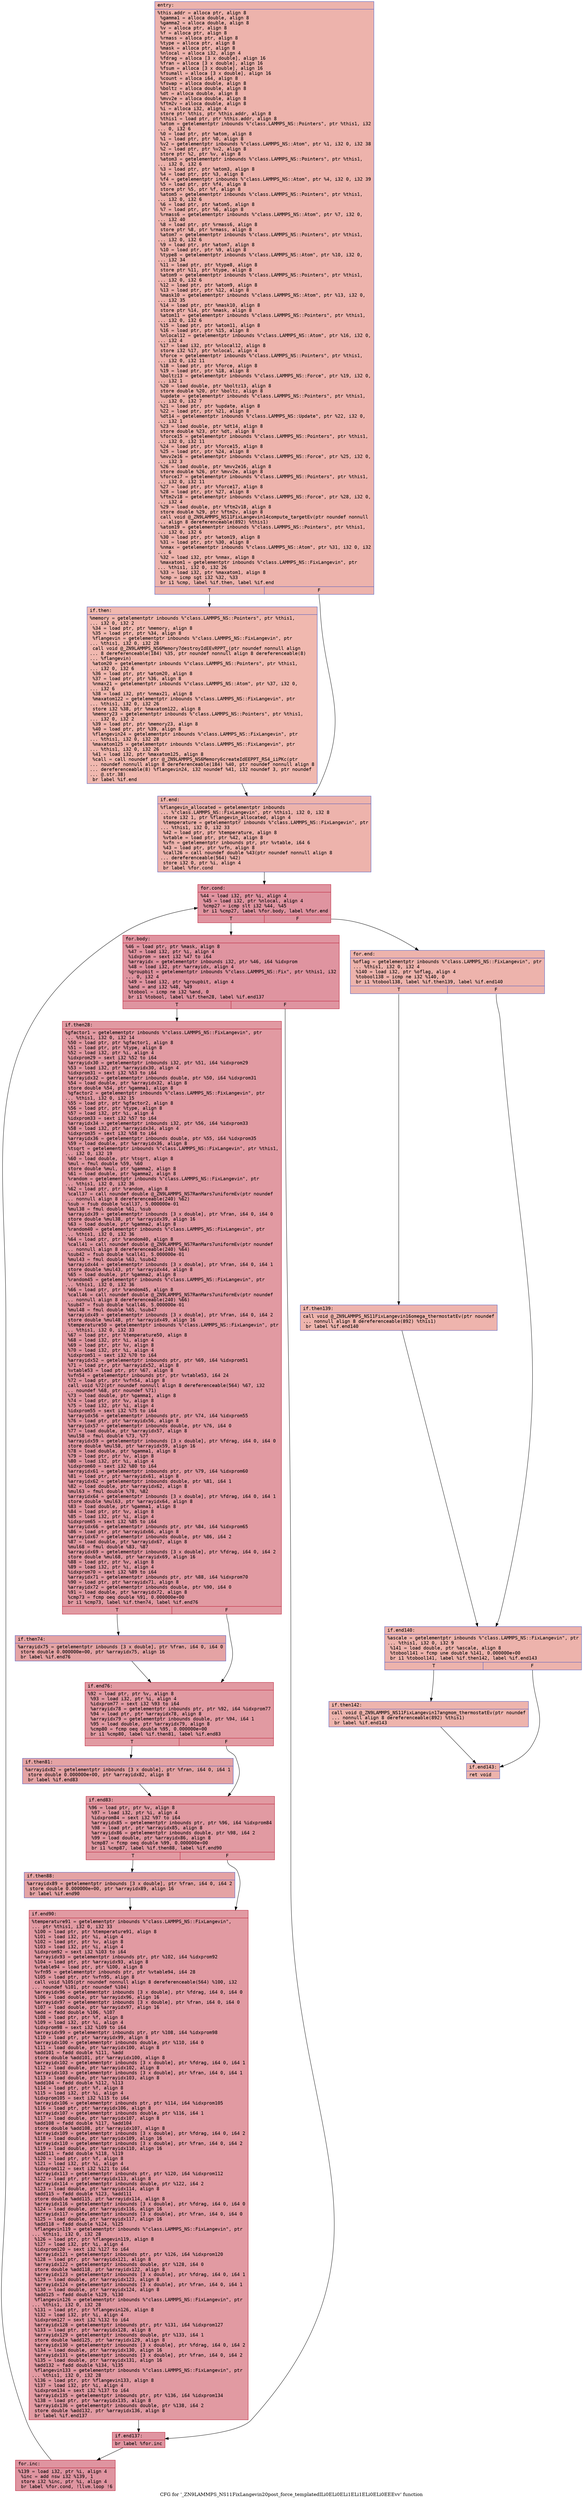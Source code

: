 digraph "CFG for '_ZN9LAMMPS_NS11FixLangevin20post_force_templatedILi0ELi0ELi1ELi1ELi0ELi0EEEvv' function" {
	label="CFG for '_ZN9LAMMPS_NS11FixLangevin20post_force_templatedILi0ELi0ELi1ELi1ELi0ELi0EEEvv' function";

	Node0x55e6b2248e60 [shape=record,color="#3d50c3ff", style=filled, fillcolor="#d6524470" fontname="Courier",label="{entry:\l|  %this.addr = alloca ptr, align 8\l  %gamma1 = alloca double, align 8\l  %gamma2 = alloca double, align 8\l  %v = alloca ptr, align 8\l  %f = alloca ptr, align 8\l  %rmass = alloca ptr, align 8\l  %type = alloca ptr, align 8\l  %mask = alloca ptr, align 8\l  %nlocal = alloca i32, align 4\l  %fdrag = alloca [3 x double], align 16\l  %fran = alloca [3 x double], align 16\l  %fsum = alloca [3 x double], align 16\l  %fsumall = alloca [3 x double], align 16\l  %count = alloca i64, align 8\l  %fswap = alloca double, align 8\l  %boltz = alloca double, align 8\l  %dt = alloca double, align 8\l  %mvv2e = alloca double, align 8\l  %ftm2v = alloca double, align 8\l  %i = alloca i32, align 4\l  store ptr %this, ptr %this.addr, align 8\l  %this1 = load ptr, ptr %this.addr, align 8\l  %atom = getelementptr inbounds %\"class.LAMMPS_NS::Pointers\", ptr %this1, i32\l... 0, i32 6\l  %0 = load ptr, ptr %atom, align 8\l  %1 = load ptr, ptr %0, align 8\l  %v2 = getelementptr inbounds %\"class.LAMMPS_NS::Atom\", ptr %1, i32 0, i32 38\l  %2 = load ptr, ptr %v2, align 8\l  store ptr %2, ptr %v, align 8\l  %atom3 = getelementptr inbounds %\"class.LAMMPS_NS::Pointers\", ptr %this1,\l... i32 0, i32 6\l  %3 = load ptr, ptr %atom3, align 8\l  %4 = load ptr, ptr %3, align 8\l  %f4 = getelementptr inbounds %\"class.LAMMPS_NS::Atom\", ptr %4, i32 0, i32 39\l  %5 = load ptr, ptr %f4, align 8\l  store ptr %5, ptr %f, align 8\l  %atom5 = getelementptr inbounds %\"class.LAMMPS_NS::Pointers\", ptr %this1,\l... i32 0, i32 6\l  %6 = load ptr, ptr %atom5, align 8\l  %7 = load ptr, ptr %6, align 8\l  %rmass6 = getelementptr inbounds %\"class.LAMMPS_NS::Atom\", ptr %7, i32 0,\l... i32 40\l  %8 = load ptr, ptr %rmass6, align 8\l  store ptr %8, ptr %rmass, align 8\l  %atom7 = getelementptr inbounds %\"class.LAMMPS_NS::Pointers\", ptr %this1,\l... i32 0, i32 6\l  %9 = load ptr, ptr %atom7, align 8\l  %10 = load ptr, ptr %9, align 8\l  %type8 = getelementptr inbounds %\"class.LAMMPS_NS::Atom\", ptr %10, i32 0,\l... i32 34\l  %11 = load ptr, ptr %type8, align 8\l  store ptr %11, ptr %type, align 8\l  %atom9 = getelementptr inbounds %\"class.LAMMPS_NS::Pointers\", ptr %this1,\l... i32 0, i32 6\l  %12 = load ptr, ptr %atom9, align 8\l  %13 = load ptr, ptr %12, align 8\l  %mask10 = getelementptr inbounds %\"class.LAMMPS_NS::Atom\", ptr %13, i32 0,\l... i32 35\l  %14 = load ptr, ptr %mask10, align 8\l  store ptr %14, ptr %mask, align 8\l  %atom11 = getelementptr inbounds %\"class.LAMMPS_NS::Pointers\", ptr %this1,\l... i32 0, i32 6\l  %15 = load ptr, ptr %atom11, align 8\l  %16 = load ptr, ptr %15, align 8\l  %nlocal12 = getelementptr inbounds %\"class.LAMMPS_NS::Atom\", ptr %16, i32 0,\l... i32 4\l  %17 = load i32, ptr %nlocal12, align 8\l  store i32 %17, ptr %nlocal, align 4\l  %force = getelementptr inbounds %\"class.LAMMPS_NS::Pointers\", ptr %this1,\l... i32 0, i32 11\l  %18 = load ptr, ptr %force, align 8\l  %19 = load ptr, ptr %18, align 8\l  %boltz13 = getelementptr inbounds %\"class.LAMMPS_NS::Force\", ptr %19, i32 0,\l... i32 1\l  %20 = load double, ptr %boltz13, align 8\l  store double %20, ptr %boltz, align 8\l  %update = getelementptr inbounds %\"class.LAMMPS_NS::Pointers\", ptr %this1,\l... i32 0, i32 7\l  %21 = load ptr, ptr %update, align 8\l  %22 = load ptr, ptr %21, align 8\l  %dt14 = getelementptr inbounds %\"class.LAMMPS_NS::Update\", ptr %22, i32 0,\l... i32 1\l  %23 = load double, ptr %dt14, align 8\l  store double %23, ptr %dt, align 8\l  %force15 = getelementptr inbounds %\"class.LAMMPS_NS::Pointers\", ptr %this1,\l... i32 0, i32 11\l  %24 = load ptr, ptr %force15, align 8\l  %25 = load ptr, ptr %24, align 8\l  %mvv2e16 = getelementptr inbounds %\"class.LAMMPS_NS::Force\", ptr %25, i32 0,\l... i32 3\l  %26 = load double, ptr %mvv2e16, align 8\l  store double %26, ptr %mvv2e, align 8\l  %force17 = getelementptr inbounds %\"class.LAMMPS_NS::Pointers\", ptr %this1,\l... i32 0, i32 11\l  %27 = load ptr, ptr %force17, align 8\l  %28 = load ptr, ptr %27, align 8\l  %ftm2v18 = getelementptr inbounds %\"class.LAMMPS_NS::Force\", ptr %28, i32 0,\l... i32 4\l  %29 = load double, ptr %ftm2v18, align 8\l  store double %29, ptr %ftm2v, align 8\l  call void @_ZN9LAMMPS_NS11FixLangevin14compute_targetEv(ptr noundef nonnull\l... align 8 dereferenceable(892) %this1)\l  %atom19 = getelementptr inbounds %\"class.LAMMPS_NS::Pointers\", ptr %this1,\l... i32 0, i32 6\l  %30 = load ptr, ptr %atom19, align 8\l  %31 = load ptr, ptr %30, align 8\l  %nmax = getelementptr inbounds %\"class.LAMMPS_NS::Atom\", ptr %31, i32 0, i32\l... 6\l  %32 = load i32, ptr %nmax, align 8\l  %maxatom1 = getelementptr inbounds %\"class.LAMMPS_NS::FixLangevin\", ptr\l... %this1, i32 0, i32 26\l  %33 = load i32, ptr %maxatom1, align 8\l  %cmp = icmp sgt i32 %32, %33\l  br i1 %cmp, label %if.then, label %if.end\l|{<s0>T|<s1>F}}"];
	Node0x55e6b2248e60:s0 -> Node0x55e6b224e490[tooltip="entry -> if.then\nProbability 50.00%" ];
	Node0x55e6b2248e60:s1 -> Node0x55e6b224e500[tooltip="entry -> if.end\nProbability 50.00%" ];
	Node0x55e6b224e490 [shape=record,color="#3d50c3ff", style=filled, fillcolor="#dc5d4a70" fontname="Courier",label="{if.then:\l|  %memory = getelementptr inbounds %\"class.LAMMPS_NS::Pointers\", ptr %this1,\l... i32 0, i32 2\l  %34 = load ptr, ptr %memory, align 8\l  %35 = load ptr, ptr %34, align 8\l  %flangevin = getelementptr inbounds %\"class.LAMMPS_NS::FixLangevin\", ptr\l... %this1, i32 0, i32 28\l  call void @_ZN9LAMMPS_NS6Memory7destroyIdEEvRPPT_(ptr noundef nonnull align\l... 8 dereferenceable(184) %35, ptr noundef nonnull align 8 dereferenceable(8)\l... %flangevin)\l  %atom20 = getelementptr inbounds %\"class.LAMMPS_NS::Pointers\", ptr %this1,\l... i32 0, i32 6\l  %36 = load ptr, ptr %atom20, align 8\l  %37 = load ptr, ptr %36, align 8\l  %nmax21 = getelementptr inbounds %\"class.LAMMPS_NS::Atom\", ptr %37, i32 0,\l... i32 6\l  %38 = load i32, ptr %nmax21, align 8\l  %maxatom122 = getelementptr inbounds %\"class.LAMMPS_NS::FixLangevin\", ptr\l... %this1, i32 0, i32 26\l  store i32 %38, ptr %maxatom122, align 8\l  %memory23 = getelementptr inbounds %\"class.LAMMPS_NS::Pointers\", ptr %this1,\l... i32 0, i32 2\l  %39 = load ptr, ptr %memory23, align 8\l  %40 = load ptr, ptr %39, align 8\l  %flangevin24 = getelementptr inbounds %\"class.LAMMPS_NS::FixLangevin\", ptr\l... %this1, i32 0, i32 28\l  %maxatom125 = getelementptr inbounds %\"class.LAMMPS_NS::FixLangevin\", ptr\l... %this1, i32 0, i32 26\l  %41 = load i32, ptr %maxatom125, align 8\l  %call = call noundef ptr @_ZN9LAMMPS_NS6Memory6createIdEEPPT_RS4_iiPKc(ptr\l... noundef nonnull align 8 dereferenceable(184) %40, ptr noundef nonnull align 8\l... dereferenceable(8) %flangevin24, i32 noundef %41, i32 noundef 3, ptr noundef\l... @.str.38)\l  br label %if.end\l}"];
	Node0x55e6b224e490 -> Node0x55e6b224e500[tooltip="if.then -> if.end\nProbability 100.00%" ];
	Node0x55e6b224e500 [shape=record,color="#3d50c3ff", style=filled, fillcolor="#d6524470" fontname="Courier",label="{if.end:\l|  %flangevin_allocated = getelementptr inbounds\l... %\"class.LAMMPS_NS::FixLangevin\", ptr %this1, i32 0, i32 8\l  store i32 1, ptr %flangevin_allocated, align 4\l  %temperature = getelementptr inbounds %\"class.LAMMPS_NS::FixLangevin\", ptr\l... %this1, i32 0, i32 33\l  %42 = load ptr, ptr %temperature, align 8\l  %vtable = load ptr, ptr %42, align 8\l  %vfn = getelementptr inbounds ptr, ptr %vtable, i64 6\l  %43 = load ptr, ptr %vfn, align 8\l  %call26 = call noundef double %43(ptr noundef nonnull align 8\l... dereferenceable(564) %42)\l  store i32 0, ptr %i, align 4\l  br label %for.cond\l}"];
	Node0x55e6b224e500 -> Node0x55e6b224ff10[tooltip="if.end -> for.cond\nProbability 100.00%" ];
	Node0x55e6b224ff10 [shape=record,color="#b70d28ff", style=filled, fillcolor="#b70d2870" fontname="Courier",label="{for.cond:\l|  %44 = load i32, ptr %i, align 4\l  %45 = load i32, ptr %nlocal, align 4\l  %cmp27 = icmp slt i32 %44, %45\l  br i1 %cmp27, label %for.body, label %for.end\l|{<s0>T|<s1>F}}"];
	Node0x55e6b224ff10:s0 -> Node0x55e6b2250180[tooltip="for.cond -> for.body\nProbability 96.88%" ];
	Node0x55e6b224ff10:s1 -> Node0x55e6b22501d0[tooltip="for.cond -> for.end\nProbability 3.12%" ];
	Node0x55e6b2250180 [shape=record,color="#b70d28ff", style=filled, fillcolor="#b70d2870" fontname="Courier",label="{for.body:\l|  %46 = load ptr, ptr %mask, align 8\l  %47 = load i32, ptr %i, align 4\l  %idxprom = sext i32 %47 to i64\l  %arrayidx = getelementptr inbounds i32, ptr %46, i64 %idxprom\l  %48 = load i32, ptr %arrayidx, align 4\l  %groupbit = getelementptr inbounds %\"class.LAMMPS_NS::Fix\", ptr %this1, i32\l... 0, i32 4\l  %49 = load i32, ptr %groupbit, align 4\l  %and = and i32 %48, %49\l  %tobool = icmp ne i32 %and, 0\l  br i1 %tobool, label %if.then28, label %if.end137\l|{<s0>T|<s1>F}}"];
	Node0x55e6b2250180:s0 -> Node0x55e6b22510b0[tooltip="for.body -> if.then28\nProbability 62.50%" ];
	Node0x55e6b2250180:s1 -> Node0x55e6b2251130[tooltip="for.body -> if.end137\nProbability 37.50%" ];
	Node0x55e6b22510b0 [shape=record,color="#b70d28ff", style=filled, fillcolor="#bb1b2c70" fontname="Courier",label="{if.then28:\l|  %gfactor1 = getelementptr inbounds %\"class.LAMMPS_NS::FixLangevin\", ptr\l... %this1, i32 0, i32 14\l  %50 = load ptr, ptr %gfactor1, align 8\l  %51 = load ptr, ptr %type, align 8\l  %52 = load i32, ptr %i, align 4\l  %idxprom29 = sext i32 %52 to i64\l  %arrayidx30 = getelementptr inbounds i32, ptr %51, i64 %idxprom29\l  %53 = load i32, ptr %arrayidx30, align 4\l  %idxprom31 = sext i32 %53 to i64\l  %arrayidx32 = getelementptr inbounds double, ptr %50, i64 %idxprom31\l  %54 = load double, ptr %arrayidx32, align 8\l  store double %54, ptr %gamma1, align 8\l  %gfactor2 = getelementptr inbounds %\"class.LAMMPS_NS::FixLangevin\", ptr\l... %this1, i32 0, i32 15\l  %55 = load ptr, ptr %gfactor2, align 8\l  %56 = load ptr, ptr %type, align 8\l  %57 = load i32, ptr %i, align 4\l  %idxprom33 = sext i32 %57 to i64\l  %arrayidx34 = getelementptr inbounds i32, ptr %56, i64 %idxprom33\l  %58 = load i32, ptr %arrayidx34, align 4\l  %idxprom35 = sext i32 %58 to i64\l  %arrayidx36 = getelementptr inbounds double, ptr %55, i64 %idxprom35\l  %59 = load double, ptr %arrayidx36, align 8\l  %tsqrt = getelementptr inbounds %\"class.LAMMPS_NS::FixLangevin\", ptr %this1,\l... i32 0, i32 19\l  %60 = load double, ptr %tsqrt, align 8\l  %mul = fmul double %59, %60\l  store double %mul, ptr %gamma2, align 8\l  %61 = load double, ptr %gamma2, align 8\l  %random = getelementptr inbounds %\"class.LAMMPS_NS::FixLangevin\", ptr\l... %this1, i32 0, i32 36\l  %62 = load ptr, ptr %random, align 8\l  %call37 = call noundef double @_ZN9LAMMPS_NS7RanMars7uniformEv(ptr noundef\l... nonnull align 8 dereferenceable(240) %62)\l  %sub = fsub double %call37, 5.000000e-01\l  %mul38 = fmul double %61, %sub\l  %arrayidx39 = getelementptr inbounds [3 x double], ptr %fran, i64 0, i64 0\l  store double %mul38, ptr %arrayidx39, align 16\l  %63 = load double, ptr %gamma2, align 8\l  %random40 = getelementptr inbounds %\"class.LAMMPS_NS::FixLangevin\", ptr\l... %this1, i32 0, i32 36\l  %64 = load ptr, ptr %random40, align 8\l  %call41 = call noundef double @_ZN9LAMMPS_NS7RanMars7uniformEv(ptr noundef\l... nonnull align 8 dereferenceable(240) %64)\l  %sub42 = fsub double %call41, 5.000000e-01\l  %mul43 = fmul double %63, %sub42\l  %arrayidx44 = getelementptr inbounds [3 x double], ptr %fran, i64 0, i64 1\l  store double %mul43, ptr %arrayidx44, align 8\l  %65 = load double, ptr %gamma2, align 8\l  %random45 = getelementptr inbounds %\"class.LAMMPS_NS::FixLangevin\", ptr\l... %this1, i32 0, i32 36\l  %66 = load ptr, ptr %random45, align 8\l  %call46 = call noundef double @_ZN9LAMMPS_NS7RanMars7uniformEv(ptr noundef\l... nonnull align 8 dereferenceable(240) %66)\l  %sub47 = fsub double %call46, 5.000000e-01\l  %mul48 = fmul double %65, %sub47\l  %arrayidx49 = getelementptr inbounds [3 x double], ptr %fran, i64 0, i64 2\l  store double %mul48, ptr %arrayidx49, align 16\l  %temperature50 = getelementptr inbounds %\"class.LAMMPS_NS::FixLangevin\", ptr\l... %this1, i32 0, i32 33\l  %67 = load ptr, ptr %temperature50, align 8\l  %68 = load i32, ptr %i, align 4\l  %69 = load ptr, ptr %v, align 8\l  %70 = load i32, ptr %i, align 4\l  %idxprom51 = sext i32 %70 to i64\l  %arrayidx52 = getelementptr inbounds ptr, ptr %69, i64 %idxprom51\l  %71 = load ptr, ptr %arrayidx52, align 8\l  %vtable53 = load ptr, ptr %67, align 8\l  %vfn54 = getelementptr inbounds ptr, ptr %vtable53, i64 24\l  %72 = load ptr, ptr %vfn54, align 8\l  call void %72(ptr noundef nonnull align 8 dereferenceable(564) %67, i32\l... noundef %68, ptr noundef %71)\l  %73 = load double, ptr %gamma1, align 8\l  %74 = load ptr, ptr %v, align 8\l  %75 = load i32, ptr %i, align 4\l  %idxprom55 = sext i32 %75 to i64\l  %arrayidx56 = getelementptr inbounds ptr, ptr %74, i64 %idxprom55\l  %76 = load ptr, ptr %arrayidx56, align 8\l  %arrayidx57 = getelementptr inbounds double, ptr %76, i64 0\l  %77 = load double, ptr %arrayidx57, align 8\l  %mul58 = fmul double %73, %77\l  %arrayidx59 = getelementptr inbounds [3 x double], ptr %fdrag, i64 0, i64 0\l  store double %mul58, ptr %arrayidx59, align 16\l  %78 = load double, ptr %gamma1, align 8\l  %79 = load ptr, ptr %v, align 8\l  %80 = load i32, ptr %i, align 4\l  %idxprom60 = sext i32 %80 to i64\l  %arrayidx61 = getelementptr inbounds ptr, ptr %79, i64 %idxprom60\l  %81 = load ptr, ptr %arrayidx61, align 8\l  %arrayidx62 = getelementptr inbounds double, ptr %81, i64 1\l  %82 = load double, ptr %arrayidx62, align 8\l  %mul63 = fmul double %78, %82\l  %arrayidx64 = getelementptr inbounds [3 x double], ptr %fdrag, i64 0, i64 1\l  store double %mul63, ptr %arrayidx64, align 8\l  %83 = load double, ptr %gamma1, align 8\l  %84 = load ptr, ptr %v, align 8\l  %85 = load i32, ptr %i, align 4\l  %idxprom65 = sext i32 %85 to i64\l  %arrayidx66 = getelementptr inbounds ptr, ptr %84, i64 %idxprom65\l  %86 = load ptr, ptr %arrayidx66, align 8\l  %arrayidx67 = getelementptr inbounds double, ptr %86, i64 2\l  %87 = load double, ptr %arrayidx67, align 8\l  %mul68 = fmul double %83, %87\l  %arrayidx69 = getelementptr inbounds [3 x double], ptr %fdrag, i64 0, i64 2\l  store double %mul68, ptr %arrayidx69, align 16\l  %88 = load ptr, ptr %v, align 8\l  %89 = load i32, ptr %i, align 4\l  %idxprom70 = sext i32 %89 to i64\l  %arrayidx71 = getelementptr inbounds ptr, ptr %88, i64 %idxprom70\l  %90 = load ptr, ptr %arrayidx71, align 8\l  %arrayidx72 = getelementptr inbounds double, ptr %90, i64 0\l  %91 = load double, ptr %arrayidx72, align 8\l  %cmp73 = fcmp oeq double %91, 0.000000e+00\l  br i1 %cmp73, label %if.then74, label %if.end76\l|{<s0>T|<s1>F}}"];
	Node0x55e6b22510b0:s0 -> Node0x55e6b2255b20[tooltip="if.then28 -> if.then74\nProbability 62.50%" ];
	Node0x55e6b22510b0:s1 -> Node0x55e6b2255ba0[tooltip="if.then28 -> if.end76\nProbability 37.50%" ];
	Node0x55e6b2255b20 [shape=record,color="#3d50c3ff", style=filled, fillcolor="#c32e3170" fontname="Courier",label="{if.then74:\l|  %arrayidx75 = getelementptr inbounds [3 x double], ptr %fran, i64 0, i64 0\l  store double 0.000000e+00, ptr %arrayidx75, align 16\l  br label %if.end76\l}"];
	Node0x55e6b2255b20 -> Node0x55e6b2255ba0[tooltip="if.then74 -> if.end76\nProbability 100.00%" ];
	Node0x55e6b2255ba0 [shape=record,color="#b70d28ff", style=filled, fillcolor="#bb1b2c70" fontname="Courier",label="{if.end76:\l|  %92 = load ptr, ptr %v, align 8\l  %93 = load i32, ptr %i, align 4\l  %idxprom77 = sext i32 %93 to i64\l  %arrayidx78 = getelementptr inbounds ptr, ptr %92, i64 %idxprom77\l  %94 = load ptr, ptr %arrayidx78, align 8\l  %arrayidx79 = getelementptr inbounds double, ptr %94, i64 1\l  %95 = load double, ptr %arrayidx79, align 8\l  %cmp80 = fcmp oeq double %95, 0.000000e+00\l  br i1 %cmp80, label %if.then81, label %if.end83\l|{<s0>T|<s1>F}}"];
	Node0x55e6b2255ba0:s0 -> Node0x55e6b22504a0[tooltip="if.end76 -> if.then81\nProbability 62.50%" ];
	Node0x55e6b2255ba0:s1 -> Node0x55e6b2250520[tooltip="if.end76 -> if.end83\nProbability 37.50%" ];
	Node0x55e6b22504a0 [shape=record,color="#3d50c3ff", style=filled, fillcolor="#c32e3170" fontname="Courier",label="{if.then81:\l|  %arrayidx82 = getelementptr inbounds [3 x double], ptr %fran, i64 0, i64 1\l  store double 0.000000e+00, ptr %arrayidx82, align 8\l  br label %if.end83\l}"];
	Node0x55e6b22504a0 -> Node0x55e6b2250520[tooltip="if.then81 -> if.end83\nProbability 100.00%" ];
	Node0x55e6b2250520 [shape=record,color="#b70d28ff", style=filled, fillcolor="#bb1b2c70" fontname="Courier",label="{if.end83:\l|  %96 = load ptr, ptr %v, align 8\l  %97 = load i32, ptr %i, align 4\l  %idxprom84 = sext i32 %97 to i64\l  %arrayidx85 = getelementptr inbounds ptr, ptr %96, i64 %idxprom84\l  %98 = load ptr, ptr %arrayidx85, align 8\l  %arrayidx86 = getelementptr inbounds double, ptr %98, i64 2\l  %99 = load double, ptr %arrayidx86, align 8\l  %cmp87 = fcmp oeq double %99, 0.000000e+00\l  br i1 %cmp87, label %if.then88, label %if.end90\l|{<s0>T|<s1>F}}"];
	Node0x55e6b2250520:s0 -> Node0x55e6b2257460[tooltip="if.end83 -> if.then88\nProbability 62.50%" ];
	Node0x55e6b2250520:s1 -> Node0x55e6b22574e0[tooltip="if.end83 -> if.end90\nProbability 37.50%" ];
	Node0x55e6b2257460 [shape=record,color="#3d50c3ff", style=filled, fillcolor="#c32e3170" fontname="Courier",label="{if.then88:\l|  %arrayidx89 = getelementptr inbounds [3 x double], ptr %fran, i64 0, i64 2\l  store double 0.000000e+00, ptr %arrayidx89, align 16\l  br label %if.end90\l}"];
	Node0x55e6b2257460 -> Node0x55e6b22574e0[tooltip="if.then88 -> if.end90\nProbability 100.00%" ];
	Node0x55e6b22574e0 [shape=record,color="#b70d28ff", style=filled, fillcolor="#bb1b2c70" fontname="Courier",label="{if.end90:\l|  %temperature91 = getelementptr inbounds %\"class.LAMMPS_NS::FixLangevin\",\l... ptr %this1, i32 0, i32 33\l  %100 = load ptr, ptr %temperature91, align 8\l  %101 = load i32, ptr %i, align 4\l  %102 = load ptr, ptr %v, align 8\l  %103 = load i32, ptr %i, align 4\l  %idxprom92 = sext i32 %103 to i64\l  %arrayidx93 = getelementptr inbounds ptr, ptr %102, i64 %idxprom92\l  %104 = load ptr, ptr %arrayidx93, align 8\l  %vtable94 = load ptr, ptr %100, align 8\l  %vfn95 = getelementptr inbounds ptr, ptr %vtable94, i64 28\l  %105 = load ptr, ptr %vfn95, align 8\l  call void %105(ptr noundef nonnull align 8 dereferenceable(564) %100, i32\l... noundef %101, ptr noundef %104)\l  %arrayidx96 = getelementptr inbounds [3 x double], ptr %fdrag, i64 0, i64 0\l  %106 = load double, ptr %arrayidx96, align 16\l  %arrayidx97 = getelementptr inbounds [3 x double], ptr %fran, i64 0, i64 0\l  %107 = load double, ptr %arrayidx97, align 16\l  %add = fadd double %106, %107\l  %108 = load ptr, ptr %f, align 8\l  %109 = load i32, ptr %i, align 4\l  %idxprom98 = sext i32 %109 to i64\l  %arrayidx99 = getelementptr inbounds ptr, ptr %108, i64 %idxprom98\l  %110 = load ptr, ptr %arrayidx99, align 8\l  %arrayidx100 = getelementptr inbounds double, ptr %110, i64 0\l  %111 = load double, ptr %arrayidx100, align 8\l  %add101 = fadd double %111, %add\l  store double %add101, ptr %arrayidx100, align 8\l  %arrayidx102 = getelementptr inbounds [3 x double], ptr %fdrag, i64 0, i64 1\l  %112 = load double, ptr %arrayidx102, align 8\l  %arrayidx103 = getelementptr inbounds [3 x double], ptr %fran, i64 0, i64 1\l  %113 = load double, ptr %arrayidx103, align 8\l  %add104 = fadd double %112, %113\l  %114 = load ptr, ptr %f, align 8\l  %115 = load i32, ptr %i, align 4\l  %idxprom105 = sext i32 %115 to i64\l  %arrayidx106 = getelementptr inbounds ptr, ptr %114, i64 %idxprom105\l  %116 = load ptr, ptr %arrayidx106, align 8\l  %arrayidx107 = getelementptr inbounds double, ptr %116, i64 1\l  %117 = load double, ptr %arrayidx107, align 8\l  %add108 = fadd double %117, %add104\l  store double %add108, ptr %arrayidx107, align 8\l  %arrayidx109 = getelementptr inbounds [3 x double], ptr %fdrag, i64 0, i64 2\l  %118 = load double, ptr %arrayidx109, align 16\l  %arrayidx110 = getelementptr inbounds [3 x double], ptr %fran, i64 0, i64 2\l  %119 = load double, ptr %arrayidx110, align 16\l  %add111 = fadd double %118, %119\l  %120 = load ptr, ptr %f, align 8\l  %121 = load i32, ptr %i, align 4\l  %idxprom112 = sext i32 %121 to i64\l  %arrayidx113 = getelementptr inbounds ptr, ptr %120, i64 %idxprom112\l  %122 = load ptr, ptr %arrayidx113, align 8\l  %arrayidx114 = getelementptr inbounds double, ptr %122, i64 2\l  %123 = load double, ptr %arrayidx114, align 8\l  %add115 = fadd double %123, %add111\l  store double %add115, ptr %arrayidx114, align 8\l  %arrayidx116 = getelementptr inbounds [3 x double], ptr %fdrag, i64 0, i64 0\l  %124 = load double, ptr %arrayidx116, align 16\l  %arrayidx117 = getelementptr inbounds [3 x double], ptr %fran, i64 0, i64 0\l  %125 = load double, ptr %arrayidx117, align 16\l  %add118 = fadd double %124, %125\l  %flangevin119 = getelementptr inbounds %\"class.LAMMPS_NS::FixLangevin\", ptr\l... %this1, i32 0, i32 28\l  %126 = load ptr, ptr %flangevin119, align 8\l  %127 = load i32, ptr %i, align 4\l  %idxprom120 = sext i32 %127 to i64\l  %arrayidx121 = getelementptr inbounds ptr, ptr %126, i64 %idxprom120\l  %128 = load ptr, ptr %arrayidx121, align 8\l  %arrayidx122 = getelementptr inbounds double, ptr %128, i64 0\l  store double %add118, ptr %arrayidx122, align 8\l  %arrayidx123 = getelementptr inbounds [3 x double], ptr %fdrag, i64 0, i64 1\l  %129 = load double, ptr %arrayidx123, align 8\l  %arrayidx124 = getelementptr inbounds [3 x double], ptr %fran, i64 0, i64 1\l  %130 = load double, ptr %arrayidx124, align 8\l  %add125 = fadd double %129, %130\l  %flangevin126 = getelementptr inbounds %\"class.LAMMPS_NS::FixLangevin\", ptr\l... %this1, i32 0, i32 28\l  %131 = load ptr, ptr %flangevin126, align 8\l  %132 = load i32, ptr %i, align 4\l  %idxprom127 = sext i32 %132 to i64\l  %arrayidx128 = getelementptr inbounds ptr, ptr %131, i64 %idxprom127\l  %133 = load ptr, ptr %arrayidx128, align 8\l  %arrayidx129 = getelementptr inbounds double, ptr %133, i64 1\l  store double %add125, ptr %arrayidx129, align 8\l  %arrayidx130 = getelementptr inbounds [3 x double], ptr %fdrag, i64 0, i64 2\l  %134 = load double, ptr %arrayidx130, align 16\l  %arrayidx131 = getelementptr inbounds [3 x double], ptr %fran, i64 0, i64 2\l  %135 = load double, ptr %arrayidx131, align 16\l  %add132 = fadd double %134, %135\l  %flangevin133 = getelementptr inbounds %\"class.LAMMPS_NS::FixLangevin\", ptr\l... %this1, i32 0, i32 28\l  %136 = load ptr, ptr %flangevin133, align 8\l  %137 = load i32, ptr %i, align 4\l  %idxprom134 = sext i32 %137 to i64\l  %arrayidx135 = getelementptr inbounds ptr, ptr %136, i64 %idxprom134\l  %138 = load ptr, ptr %arrayidx135, align 8\l  %arrayidx136 = getelementptr inbounds double, ptr %138, i64 2\l  store double %add132, ptr %arrayidx136, align 8\l  br label %if.end137\l}"];
	Node0x55e6b22574e0 -> Node0x55e6b2251130[tooltip="if.end90 -> if.end137\nProbability 100.00%" ];
	Node0x55e6b2251130 [shape=record,color="#b70d28ff", style=filled, fillcolor="#b70d2870" fontname="Courier",label="{if.end137:\l|  br label %for.inc\l}"];
	Node0x55e6b2251130 -> Node0x55e6b225b5a0[tooltip="if.end137 -> for.inc\nProbability 100.00%" ];
	Node0x55e6b225b5a0 [shape=record,color="#b70d28ff", style=filled, fillcolor="#b70d2870" fontname="Courier",label="{for.inc:\l|  %139 = load i32, ptr %i, align 4\l  %inc = add nsw i32 %139, 1\l  store i32 %inc, ptr %i, align 4\l  br label %for.cond, !llvm.loop !6\l}"];
	Node0x55e6b225b5a0 -> Node0x55e6b224ff10[tooltip="for.inc -> for.cond\nProbability 100.00%" ];
	Node0x55e6b22501d0 [shape=record,color="#3d50c3ff", style=filled, fillcolor="#d6524470" fontname="Courier",label="{for.end:\l|  %oflag = getelementptr inbounds %\"class.LAMMPS_NS::FixLangevin\", ptr\l... %this1, i32 0, i32 4\l  %140 = load i32, ptr %oflag, align 4\l  %tobool138 = icmp ne i32 %140, 0\l  br i1 %tobool138, label %if.then139, label %if.end140\l|{<s0>T|<s1>F}}"];
	Node0x55e6b22501d0:s0 -> Node0x55e6b2252f90[tooltip="for.end -> if.then139\nProbability 62.50%" ];
	Node0x55e6b22501d0:s1 -> Node0x55e6b2253010[tooltip="for.end -> if.end140\nProbability 37.50%" ];
	Node0x55e6b2252f90 [shape=record,color="#3d50c3ff", style=filled, fillcolor="#d8564670" fontname="Courier",label="{if.then139:\l|  call void @_ZN9LAMMPS_NS11FixLangevin16omega_thermostatEv(ptr noundef\l... nonnull align 8 dereferenceable(892) %this1)\l  br label %if.end140\l}"];
	Node0x55e6b2252f90 -> Node0x55e6b2253010[tooltip="if.then139 -> if.end140\nProbability 100.00%" ];
	Node0x55e6b2253010 [shape=record,color="#3d50c3ff", style=filled, fillcolor="#d6524470" fontname="Courier",label="{if.end140:\l|  %ascale = getelementptr inbounds %\"class.LAMMPS_NS::FixLangevin\", ptr\l... %this1, i32 0, i32 9\l  %141 = load double, ptr %ascale, align 8\l  %tobool141 = fcmp une double %141, 0.000000e+00\l  br i1 %tobool141, label %if.then142, label %if.end143\l|{<s0>T|<s1>F}}"];
	Node0x55e6b2253010:s0 -> Node0x55e6b2253540[tooltip="if.end140 -> if.then142\nProbability 62.50%" ];
	Node0x55e6b2253010:s1 -> Node0x55e6b22535c0[tooltip="if.end140 -> if.end143\nProbability 37.50%" ];
	Node0x55e6b2253540 [shape=record,color="#3d50c3ff", style=filled, fillcolor="#d8564670" fontname="Courier",label="{if.then142:\l|  call void @_ZN9LAMMPS_NS11FixLangevin17angmom_thermostatEv(ptr noundef\l... nonnull align 8 dereferenceable(892) %this1)\l  br label %if.end143\l}"];
	Node0x55e6b2253540 -> Node0x55e6b22535c0[tooltip="if.then142 -> if.end143\nProbability 100.00%" ];
	Node0x55e6b22535c0 [shape=record,color="#3d50c3ff", style=filled, fillcolor="#d6524470" fontname="Courier",label="{if.end143:\l|  ret void\l}"];
}

